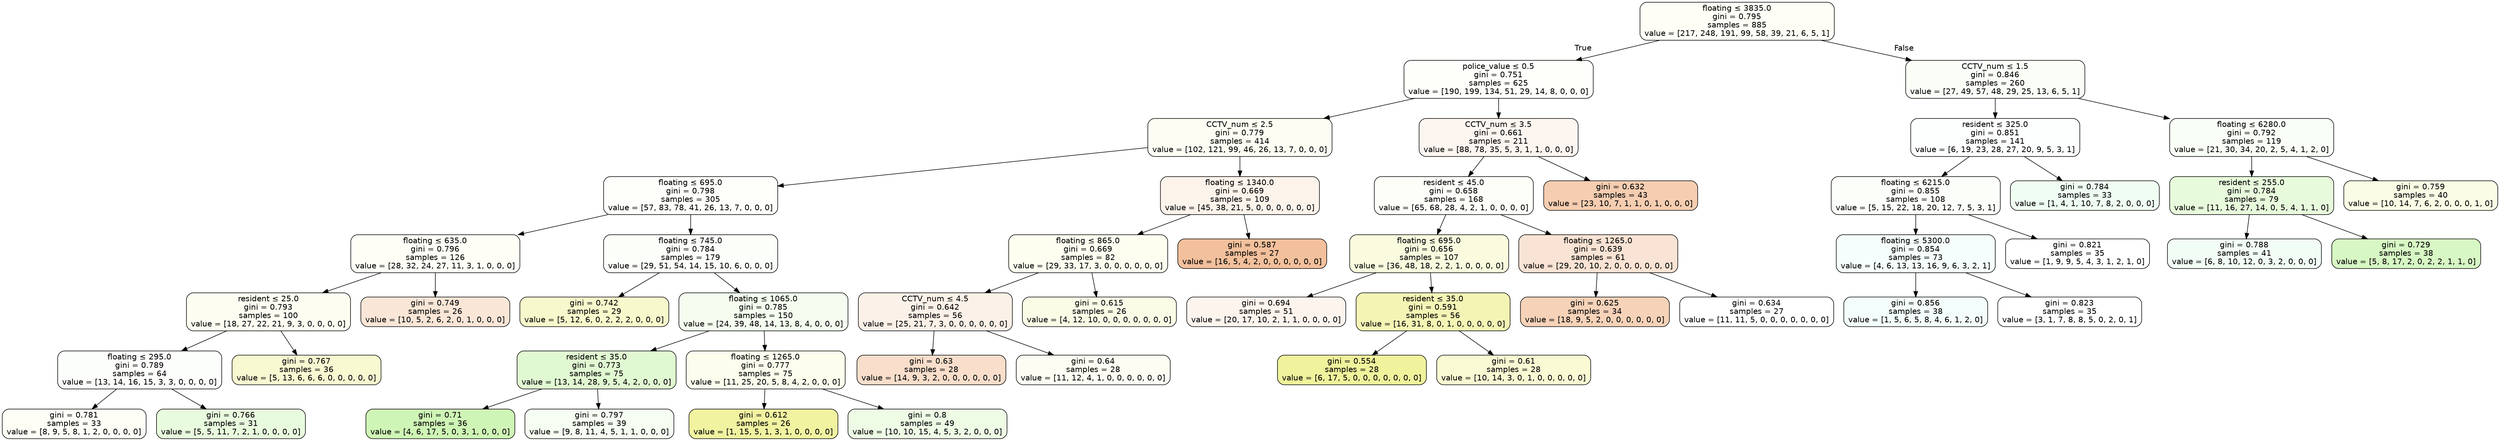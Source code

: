 digraph Tree {
node [shape=box, style="filled, rounded", color="black", fontname=helvetica] ;
edge [fontname=helvetica] ;
0 [label=<floating &le; 3835.0<br/>gini = 0.795<br/>samples = 885<br/>value = [217, 248, 191, 99, 58, 39, 21, 6, 5, 1]>, fillcolor="#fefef6"] ;
1 [label=<police_value &le; 0.5<br/>gini = 0.751<br/>samples = 625<br/>value = [190, 199, 134, 51, 29, 14, 8, 0, 0, 0]>, fillcolor="#fefefb"] ;
0 -> 1 [labeldistance=2.5, labelangle=45, headlabel="True"] ;
2 [label=<CCTV_num &le; 2.5<br/>gini = 0.779<br/>samples = 414<br/>value = [102, 121, 99, 46, 26, 13, 7, 0, 0, 0]>, fillcolor="#fdfdf3"] ;
1 -> 2 ;
3 [label=<floating &le; 695.0<br/>gini = 0.798<br/>samples = 305<br/>value = [57, 83, 78, 41, 26, 13, 7, 0, 0, 0]>, fillcolor="#fefefb"] ;
2 -> 3 ;
4 [label=<floating &le; 635.0<br/>gini = 0.796<br/>samples = 126<br/>value = [28, 32, 24, 27, 11, 3, 1, 0, 0, 0]>, fillcolor="#fefef7"] ;
3 -> 4 ;
5 [label=<resident &le; 25.0<br/>gini = 0.793<br/>samples = 100<br/>value = [18, 27, 22, 21, 9, 3, 0, 0, 0, 0]>, fillcolor="#fdfdf2"] ;
4 -> 5 ;
6 [label=<floating &le; 295.0<br/>gini = 0.789<br/>samples = 64<br/>value = [13, 14, 16, 15, 3, 3, 0, 0, 0, 0]>, fillcolor="#fcfefb"] ;
5 -> 6 ;
7 [label=<gini = 0.781<br/>samples = 33<br/>value = [8, 9, 5, 8, 1, 2, 0, 0, 0, 0]>, fillcolor="#fefef7"] ;
6 -> 7 ;
8 [label=<gini = 0.766<br/>samples = 31<br/>value = [5, 5, 11, 7, 2, 1, 0, 0, 0, 0]>, fillcolor="#e9fbde"] ;
6 -> 8 ;
9 [label=<gini = 0.767<br/>samples = 36<br/>value = [5, 13, 6, 6, 6, 0, 0, 0, 0, 0]>, fillcolor="#f8f9d1"] ;
5 -> 9 ;
10 [label=<gini = 0.749<br/>samples = 26<br/>value = [10, 5, 2, 6, 2, 0, 1, 0, 0, 0]>, fillcolor="#fae6d7"] ;
4 -> 10 ;
11 [label=<floating &le; 745.0<br/>gini = 0.784<br/>samples = 179<br/>value = [29, 51, 54, 14, 15, 10, 6, 0, 0, 0]>, fillcolor="#fcfefa"] ;
3 -> 11 ;
12 [label=<gini = 0.742<br/>samples = 29<br/>value = [5, 12, 6, 0, 2, 2, 2, 0, 0, 0]>, fillcolor="#f7f8cb"] ;
11 -> 12 ;
13 [label=<floating &le; 1065.0<br/>gini = 0.785<br/>samples = 150<br/>value = [24, 39, 48, 14, 13, 8, 4, 0, 0, 0]>, fillcolor="#f4fdef"] ;
11 -> 13 ;
14 [label=<resident &le; 35.0<br/>gini = 0.773<br/>samples = 75<br/>value = [13, 14, 28, 9, 5, 4, 2, 0, 0, 0]>, fillcolor="#e1f9d2"] ;
13 -> 14 ;
15 [label=<gini = 0.71<br/>samples = 36<br/>value = [4, 6, 17, 5, 0, 3, 1, 0, 0, 0]>, fillcolor="#cff5b6"] ;
14 -> 15 ;
16 [label=<gini = 0.797<br/>samples = 39<br/>value = [9, 8, 11, 4, 5, 1, 1, 0, 0, 0]>, fillcolor="#f6fdf2"] ;
14 -> 16 ;
17 [label=<floating &le; 1265.0<br/>gini = 0.777<br/>samples = 75<br/>value = [11, 25, 20, 5, 8, 4, 2, 0, 0, 0]>, fillcolor="#fcfded"] ;
13 -> 17 ;
18 [label=<gini = 0.612<br/>samples = 26<br/>value = [1, 15, 5, 1, 3, 1, 0, 0, 0, 0]>, fillcolor="#f1f3a1"] ;
17 -> 18 ;
19 [label=<gini = 0.8<br/>samples = 49<br/>value = [10, 10, 15, 4, 5, 3, 2, 0, 0, 0]>, fillcolor="#eefce6"] ;
17 -> 19 ;
20 [label=<floating &le; 1340.0<br/>gini = 0.669<br/>samples = 109<br/>value = [45, 38, 21, 5, 0, 0, 0, 0, 0, 0]>, fillcolor="#fcf3eb"] ;
2 -> 20 ;
21 [label=<floating &le; 865.0<br/>gini = 0.669<br/>samples = 82<br/>value = [29, 33, 17, 3, 0, 0, 0, 0, 0, 0]>, fillcolor="#fdfdf0"] ;
20 -> 21 ;
22 [label=<CCTV_num &le; 4.5<br/>gini = 0.642<br/>samples = 56<br/>value = [25, 21, 7, 3, 0, 0, 0, 0, 0, 0]>, fillcolor="#fcf1e8"] ;
21 -> 22 ;
23 [label=<gini = 0.63<br/>samples = 28<br/>value = [14, 9, 3, 2, 0, 0, 0, 0, 0, 0]>, fillcolor="#f8decb"] ;
22 -> 23 ;
24 [label=<gini = 0.64<br/>samples = 28<br/>value = [11, 12, 4, 1, 0, 0, 0, 0, 0, 0]>, fillcolor="#fdfdf3"] ;
22 -> 24 ;
25 [label=<gini = 0.615<br/>samples = 26<br/>value = [4, 12, 10, 0, 0, 0, 0, 0, 0, 0]>, fillcolor="#fbfce6"] ;
21 -> 25 ;
26 [label=<gini = 0.587<br/>samples = 27<br/>value = [16, 5, 4, 2, 0, 0, 0, 0, 0, 0]>, fillcolor="#f2c09c"] ;
20 -> 26 ;
27 [label=<CCTV_num &le; 3.5<br/>gini = 0.661<br/>samples = 211<br/>value = [88, 78, 35, 5, 3, 1, 1, 0, 0, 0]>, fillcolor="#fdf6f0"] ;
1 -> 27 ;
28 [label=<resident &le; 45.0<br/>gini = 0.658<br/>samples = 168<br/>value = [65, 68, 28, 4, 2, 1, 0, 0, 0, 0]>, fillcolor="#fefef9"] ;
27 -> 28 ;
29 [label=<floating &le; 695.0<br/>gini = 0.656<br/>samples = 107<br/>value = [36, 48, 18, 2, 2, 1, 0, 0, 0, 0]>, fillcolor="#fafbde"] ;
28 -> 29 ;
30 [label=<gini = 0.694<br/>samples = 51<br/>value = [20, 17, 10, 2, 1, 1, 0, 0, 0, 0]>, fillcolor="#fdf4ee"] ;
29 -> 30 ;
31 [label=<resident &le; 35.0<br/>gini = 0.591<br/>samples = 56<br/>value = [16, 31, 8, 0, 1, 0, 0, 0, 0, 0]>, fillcolor="#f4f5b5"] ;
29 -> 31 ;
32 [label=<gini = 0.554<br/>samples = 28<br/>value = [6, 17, 5, 0, 0, 0, 0, 0, 0, 0]>, fillcolor="#f0f29c"] ;
31 -> 32 ;
33 [label=<gini = 0.61<br/>samples = 28<br/>value = [10, 14, 3, 0, 1, 0, 0, 0, 0, 0]>, fillcolor="#f9f9d3"] ;
31 -> 33 ;
34 [label=<floating &le; 1265.0<br/>gini = 0.639<br/>samples = 61<br/>value = [29, 20, 10, 2, 0, 0, 0, 0, 0, 0]>, fillcolor="#f9e3d4"] ;
28 -> 34 ;
35 [label=<gini = 0.625<br/>samples = 34<br/>value = [18, 9, 5, 2, 0, 0, 0, 0, 0, 0]>, fillcolor="#f6d2b8"] ;
34 -> 35 ;
36 [label=<gini = 0.634<br/>samples = 27<br/>value = [11, 11, 5, 0, 0, 0, 0, 0, 0, 0]>, fillcolor="#ffffff"] ;
34 -> 36 ;
37 [label=<gini = 0.632<br/>samples = 43<br/>value = [23, 10, 7, 1, 1, 0, 1, 0, 0, 0]>, fillcolor="#f5cdb1"] ;
27 -> 37 ;
38 [label=<CCTV_num &le; 1.5<br/>gini = 0.846<br/>samples = 260<br/>value = [27, 49, 57, 48, 29, 25, 13, 6, 5, 1]>, fillcolor="#fafef7"] ;
0 -> 38 [labeldistance=2.5, labelangle=-45, headlabel="False"] ;
39 [label=<resident &le; 325.0<br/>gini = 0.851<br/>samples = 141<br/>value = [6, 19, 23, 28, 27, 20, 9, 5, 3, 1]>, fillcolor="#fdfffe"] ;
38 -> 39 ;
40 [label=<floating &le; 6215.0<br/>gini = 0.855<br/>samples = 108<br/>value = [5, 15, 22, 18, 20, 12, 7, 5, 3, 1]>, fillcolor="#fcfefa"] ;
39 -> 40 ;
41 [label=<floating &le; 5300.0<br/>gini = 0.854<br/>samples = 73<br/>value = [4, 6, 13, 13, 16, 9, 6, 3, 2, 1]>, fillcolor="#f5fefc"] ;
40 -> 41 ;
42 [label=<gini = 0.856<br/>samples = 38<br/>value = [1, 5, 6, 5, 8, 4, 6, 1, 2, 0]>, fillcolor="#f3fdfb"] ;
41 -> 42 ;
43 [label=<gini = 0.823<br/>samples = 35<br/>value = [3, 1, 7, 8, 8, 5, 0, 2, 0, 1]>, fillcolor="#ffffff"] ;
41 -> 43 ;
44 [label=<gini = 0.821<br/>samples = 35<br/>value = [1, 9, 9, 5, 4, 3, 1, 2, 1, 0]>, fillcolor="#ffffff"] ;
40 -> 44 ;
45 [label=<gini = 0.784<br/>samples = 33<br/>value = [1, 4, 1, 10, 7, 8, 2, 0, 0, 0]>, fillcolor="#effdf2"] ;
39 -> 45 ;
46 [label=<floating &le; 6280.0<br/>gini = 0.792<br/>samples = 119<br/>value = [21, 30, 34, 20, 2, 5, 4, 1, 2, 0]>, fillcolor="#f9fef6"] ;
38 -> 46 ;
47 [label=<resident &le; 255.0<br/>gini = 0.784<br/>samples = 79<br/>value = [11, 16, 27, 14, 0, 5, 4, 1, 1, 0]>, fillcolor="#e8fadc"] ;
46 -> 47 ;
48 [label=<gini = 0.788<br/>samples = 41<br/>value = [6, 8, 10, 12, 0, 3, 2, 0, 0, 0]>, fillcolor="#f2fdf5"] ;
47 -> 48 ;
49 [label=<gini = 0.729<br/>samples = 38<br/>value = [5, 8, 17, 2, 0, 2, 2, 1, 1, 0]>, fillcolor="#d7f7c4"] ;
47 -> 49 ;
50 [label=<gini = 0.759<br/>samples = 40<br/>value = [10, 14, 7, 6, 2, 0, 0, 0, 1, 0]>, fillcolor="#fbfce5"] ;
46 -> 50 ;
}